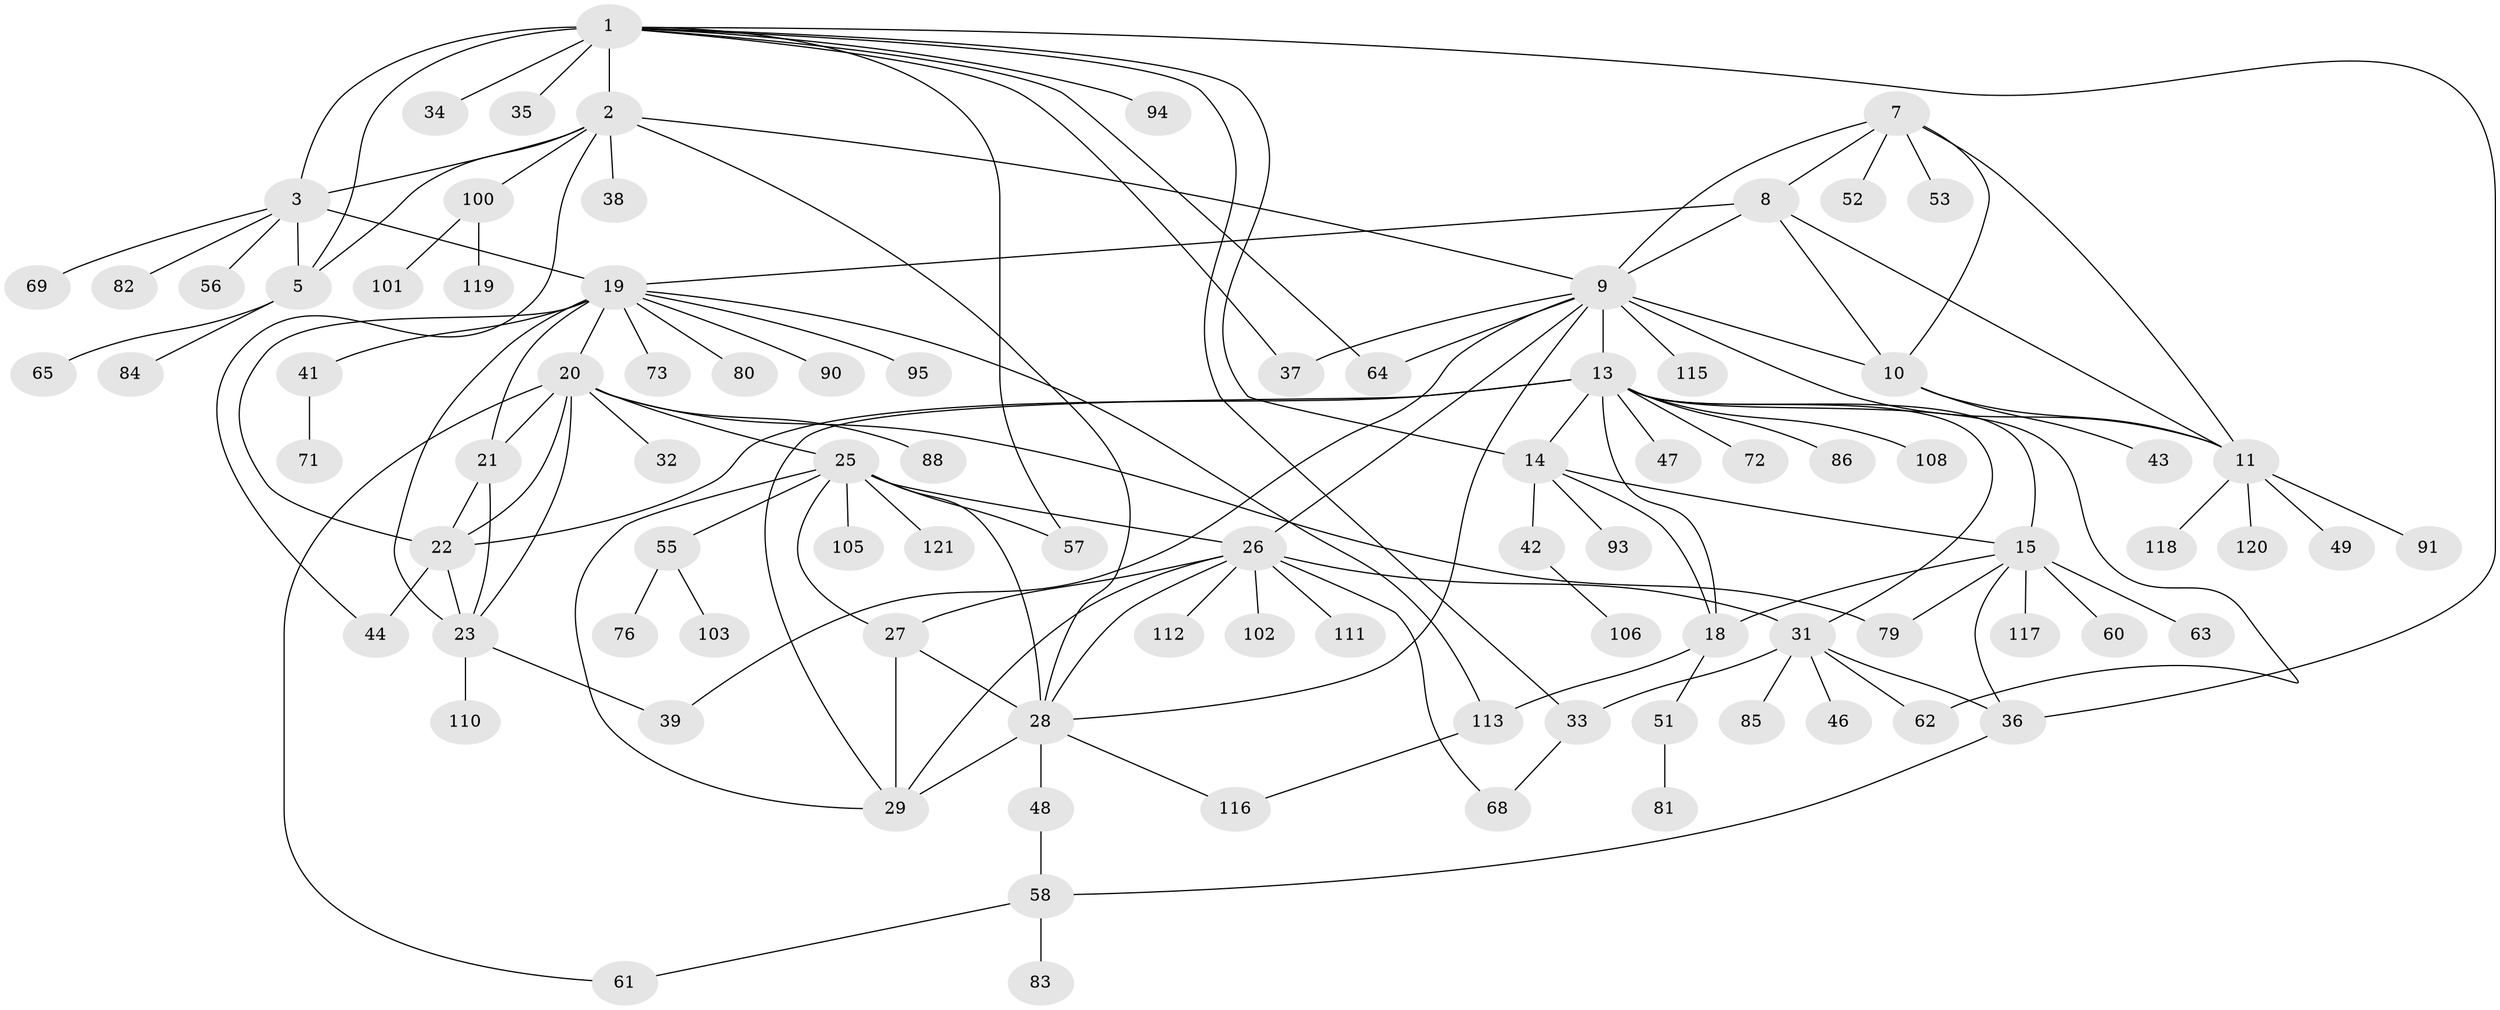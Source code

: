// original degree distribution, {10: 0.024793388429752067, 6: 0.04132231404958678, 9: 0.04132231404958678, 8: 0.024793388429752067, 5: 0.024793388429752067, 14: 0.008264462809917356, 7: 0.049586776859504134, 11: 0.04132231404958678, 1: 0.49586776859504134, 3: 0.05785123966942149, 4: 0.01652892561983471, 2: 0.17355371900826447}
// Generated by graph-tools (version 1.1) at 2025/11/02/27/25 16:11:35]
// undirected, 91 vertices, 137 edges
graph export_dot {
graph [start="1"]
  node [color=gray90,style=filled];
  1 [super="+6"];
  2 [super="+4"];
  3 [super="+54"];
  5 [super="+109"];
  7 [super="+12"];
  8;
  9 [super="+77"];
  10 [super="+114"];
  11 [super="+98"];
  13 [super="+17"];
  14 [super="+16"];
  15 [super="+59"];
  18;
  19 [super="+24"];
  20 [super="+70"];
  21;
  22 [super="+74"];
  23 [super="+66"];
  25 [super="+99"];
  26 [super="+97"];
  27 [super="+50"];
  28 [super="+40"];
  29 [super="+30"];
  31 [super="+92"];
  32;
  33;
  34;
  35;
  36;
  37;
  38;
  39;
  41 [super="+45"];
  42;
  43;
  44;
  46;
  47 [super="+96"];
  48;
  49;
  51 [super="+107"];
  52;
  53;
  55 [super="+75"];
  56;
  57;
  58;
  60 [super="+78"];
  61 [super="+89"];
  62 [super="+67"];
  63;
  64 [super="+87"];
  65;
  68;
  69;
  71;
  72;
  73;
  76;
  79;
  80;
  81;
  82;
  83;
  84;
  85;
  86;
  88;
  90;
  91;
  93;
  94;
  95;
  100 [super="+104"];
  101;
  102;
  103;
  105;
  106;
  108;
  110;
  111;
  112;
  113;
  115;
  116;
  117;
  118;
  119;
  120;
  121;
  1 -- 2 [weight=4];
  1 -- 3 [weight=2];
  1 -- 5 [weight=2];
  1 -- 33;
  1 -- 34;
  1 -- 57;
  1 -- 64;
  1 -- 94;
  1 -- 35;
  1 -- 36;
  1 -- 37;
  1 -- 14;
  2 -- 3 [weight=2];
  2 -- 5 [weight=2];
  2 -- 9;
  2 -- 100;
  2 -- 38;
  2 -- 44;
  2 -- 28;
  3 -- 5;
  3 -- 56;
  3 -- 69;
  3 -- 82;
  3 -- 19;
  5 -- 65;
  5 -- 84;
  7 -- 8 [weight=2];
  7 -- 9 [weight=2];
  7 -- 10 [weight=2];
  7 -- 11 [weight=2];
  7 -- 52;
  7 -- 53;
  8 -- 9;
  8 -- 10;
  8 -- 11;
  8 -- 19;
  9 -- 10;
  9 -- 11;
  9 -- 26;
  9 -- 37;
  9 -- 39;
  9 -- 115;
  9 -- 28;
  9 -- 13;
  9 -- 64;
  10 -- 11;
  10 -- 43;
  11 -- 49;
  11 -- 91;
  11 -- 120;
  11 -- 118;
  13 -- 14 [weight=4];
  13 -- 15 [weight=2];
  13 -- 18 [weight=2];
  13 -- 22;
  13 -- 72;
  13 -- 86;
  13 -- 108;
  13 -- 47;
  13 -- 29;
  13 -- 62;
  13 -- 31;
  14 -- 15 [weight=2];
  14 -- 18 [weight=2];
  14 -- 93;
  14 -- 42;
  15 -- 18;
  15 -- 36;
  15 -- 60;
  15 -- 63;
  15 -- 79;
  15 -- 117;
  18 -- 51;
  18 -- 113;
  19 -- 20 [weight=2];
  19 -- 21 [weight=2];
  19 -- 22 [weight=2];
  19 -- 23 [weight=2];
  19 -- 90;
  19 -- 95;
  19 -- 73;
  19 -- 41;
  19 -- 80;
  19 -- 113;
  20 -- 21;
  20 -- 22;
  20 -- 23;
  20 -- 25;
  20 -- 32;
  20 -- 61;
  20 -- 79;
  20 -- 88;
  21 -- 22;
  21 -- 23;
  22 -- 23;
  22 -- 44;
  23 -- 39;
  23 -- 110;
  25 -- 26;
  25 -- 27;
  25 -- 28;
  25 -- 29 [weight=2];
  25 -- 55;
  25 -- 57;
  25 -- 105;
  25 -- 121;
  26 -- 27;
  26 -- 28;
  26 -- 29 [weight=2];
  26 -- 31;
  26 -- 68;
  26 -- 102;
  26 -- 111;
  26 -- 112;
  27 -- 28;
  27 -- 29 [weight=2];
  28 -- 29 [weight=2];
  28 -- 48;
  28 -- 116;
  31 -- 33;
  31 -- 46;
  31 -- 62;
  31 -- 85;
  31 -- 36;
  33 -- 68;
  36 -- 58;
  41 -- 71;
  42 -- 106;
  48 -- 58;
  51 -- 81;
  55 -- 76;
  55 -- 103;
  58 -- 61;
  58 -- 83;
  100 -- 101;
  100 -- 119;
  113 -- 116;
}
